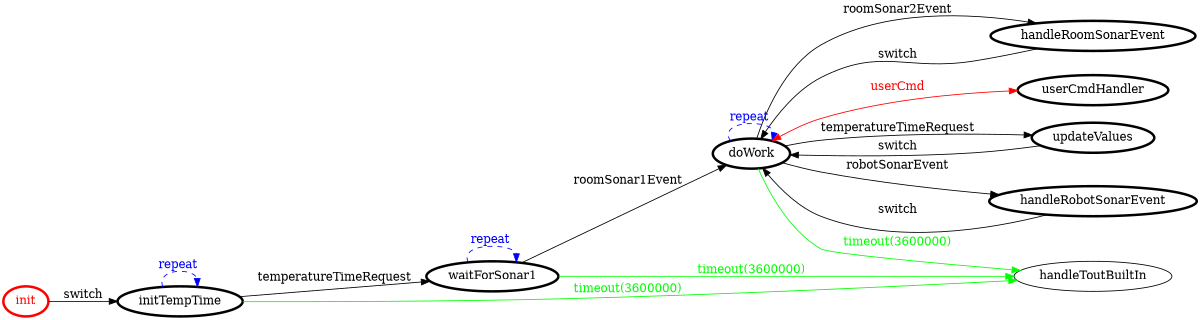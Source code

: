/*
*
* A GraphViz DOT FSM description 
* Please use a GraphViz visualizer (like http://www.webgraphviz.com)
*  
*/

digraph finite_state_machine {
	rankdir=LR
	size="8,5"
	
	init [ color = red ][ fontcolor = red ][ penwidth = 3 ]
	handleRoomSonarEvent [ color = black ][ fontcolor = black ][ penwidth = 3 ]
	doWork [ color = black ][ fontcolor = black ][ penwidth = 3 ]
	userCmdHandler [ color = black ][ fontcolor = black ][ penwidth = 3 ]
	initTempTime [ color = black ][ fontcolor = black ][ penwidth = 3 ]
	updateValues [ color = black ][ fontcolor = black ][ penwidth = 3 ]
	waitForSonar1 [ color = black ][ fontcolor = black ][ penwidth = 3 ]
	handleRobotSonarEvent [ color = black ][ fontcolor = black ][ penwidth = 3 ]
	
	initTempTime -> initTempTime [ label = "repeat "][ style = dashed ][ color = blue ][ fontcolor = blue ]
	doWork -> handleToutBuiltIn [ label = "timeout(3600000)" ][ color = green ][ fontcolor = green ]
	doWork -> handleRoomSonarEvent [ label = "roomSonar2Event" ][ color = black ][ fontcolor = black ]
	updateValues -> doWork [ label = "switch" ][ color = black ][ fontcolor = black ]
	handleRobotSonarEvent -> doWork [ label = "switch" ][ color = black ][ fontcolor = black ]
	doWork -> handleRobotSonarEvent [ label = "robotSonarEvent" ][ color = black ][ fontcolor = black ]
	initTempTime -> handleToutBuiltIn [ label = "timeout(3600000)" ][ color = green ][ fontcolor = green ]
	initTempTime -> waitForSonar1 [ label = "temperatureTimeRequest" ][ color = black ][ fontcolor = black ]
	doWork -> updateValues [ label = "temperatureTimeRequest" ][ color = black ][ fontcolor = black ]
	doWork -> userCmdHandler [ label = "userCmd" ][ color = red ][ fontcolor = red ][ dir = both ]
	handleRoomSonarEvent -> doWork [ label = "switch" ][ color = black ][ fontcolor = black ]
	init -> initTempTime [ label = "switch" ][ color = black ][ fontcolor = black ]
	waitForSonar1 -> handleToutBuiltIn [ label = "timeout(3600000)" ][ color = green ][ fontcolor = green ]
	doWork -> doWork [ label = "repeat "][ style = dashed ][ color = blue ][ fontcolor = blue ]
	waitForSonar1 -> waitForSonar1 [ label = "repeat "][ style = dashed ][ color = blue ][ fontcolor = blue ]
	waitForSonar1 -> doWork [ label = "roomSonar1Event" ][ color = black ][ fontcolor = black ]
}
